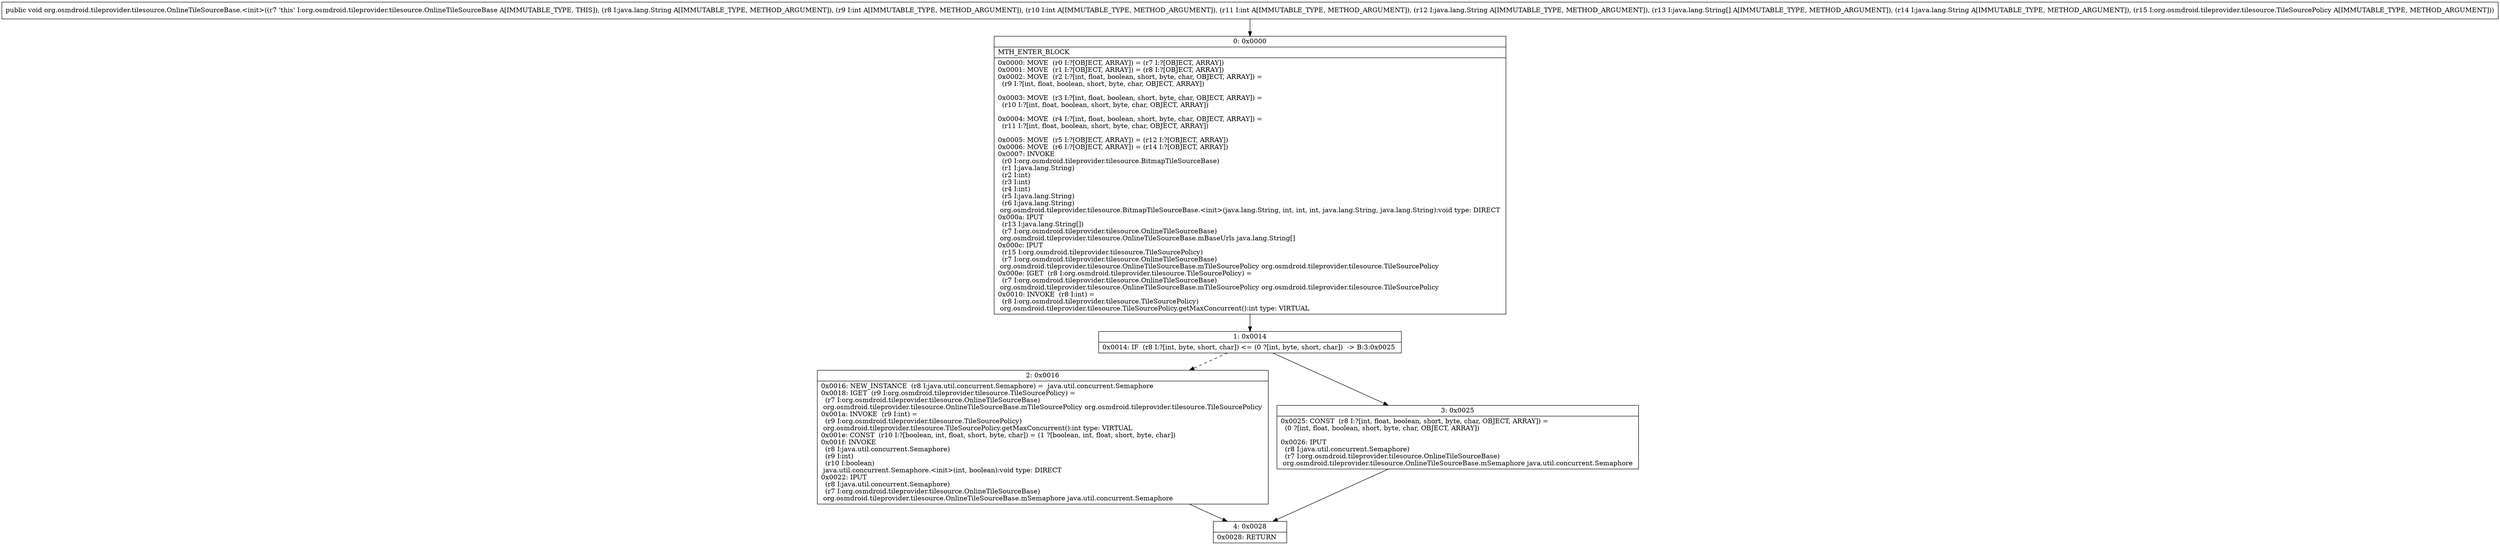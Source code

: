 digraph "CFG fororg.osmdroid.tileprovider.tilesource.OnlineTileSourceBase.\<init\>(Ljava\/lang\/String;IIILjava\/lang\/String;[Ljava\/lang\/String;Ljava\/lang\/String;Lorg\/osmdroid\/tileprovider\/tilesource\/TileSourcePolicy;)V" {
Node_0 [shape=record,label="{0\:\ 0x0000|MTH_ENTER_BLOCK\l|0x0000: MOVE  (r0 I:?[OBJECT, ARRAY]) = (r7 I:?[OBJECT, ARRAY]) \l0x0001: MOVE  (r1 I:?[OBJECT, ARRAY]) = (r8 I:?[OBJECT, ARRAY]) \l0x0002: MOVE  (r2 I:?[int, float, boolean, short, byte, char, OBJECT, ARRAY]) = \l  (r9 I:?[int, float, boolean, short, byte, char, OBJECT, ARRAY])\l \l0x0003: MOVE  (r3 I:?[int, float, boolean, short, byte, char, OBJECT, ARRAY]) = \l  (r10 I:?[int, float, boolean, short, byte, char, OBJECT, ARRAY])\l \l0x0004: MOVE  (r4 I:?[int, float, boolean, short, byte, char, OBJECT, ARRAY]) = \l  (r11 I:?[int, float, boolean, short, byte, char, OBJECT, ARRAY])\l \l0x0005: MOVE  (r5 I:?[OBJECT, ARRAY]) = (r12 I:?[OBJECT, ARRAY]) \l0x0006: MOVE  (r6 I:?[OBJECT, ARRAY]) = (r14 I:?[OBJECT, ARRAY]) \l0x0007: INVOKE  \l  (r0 I:org.osmdroid.tileprovider.tilesource.BitmapTileSourceBase)\l  (r1 I:java.lang.String)\l  (r2 I:int)\l  (r3 I:int)\l  (r4 I:int)\l  (r5 I:java.lang.String)\l  (r6 I:java.lang.String)\l org.osmdroid.tileprovider.tilesource.BitmapTileSourceBase.\<init\>(java.lang.String, int, int, int, java.lang.String, java.lang.String):void type: DIRECT \l0x000a: IPUT  \l  (r13 I:java.lang.String[])\l  (r7 I:org.osmdroid.tileprovider.tilesource.OnlineTileSourceBase)\l org.osmdroid.tileprovider.tilesource.OnlineTileSourceBase.mBaseUrls java.lang.String[] \l0x000c: IPUT  \l  (r15 I:org.osmdroid.tileprovider.tilesource.TileSourcePolicy)\l  (r7 I:org.osmdroid.tileprovider.tilesource.OnlineTileSourceBase)\l org.osmdroid.tileprovider.tilesource.OnlineTileSourceBase.mTileSourcePolicy org.osmdroid.tileprovider.tilesource.TileSourcePolicy \l0x000e: IGET  (r8 I:org.osmdroid.tileprovider.tilesource.TileSourcePolicy) = \l  (r7 I:org.osmdroid.tileprovider.tilesource.OnlineTileSourceBase)\l org.osmdroid.tileprovider.tilesource.OnlineTileSourceBase.mTileSourcePolicy org.osmdroid.tileprovider.tilesource.TileSourcePolicy \l0x0010: INVOKE  (r8 I:int) = \l  (r8 I:org.osmdroid.tileprovider.tilesource.TileSourcePolicy)\l org.osmdroid.tileprovider.tilesource.TileSourcePolicy.getMaxConcurrent():int type: VIRTUAL \l}"];
Node_1 [shape=record,label="{1\:\ 0x0014|0x0014: IF  (r8 I:?[int, byte, short, char]) \<= (0 ?[int, byte, short, char])  \-\> B:3:0x0025 \l}"];
Node_2 [shape=record,label="{2\:\ 0x0016|0x0016: NEW_INSTANCE  (r8 I:java.util.concurrent.Semaphore) =  java.util.concurrent.Semaphore \l0x0018: IGET  (r9 I:org.osmdroid.tileprovider.tilesource.TileSourcePolicy) = \l  (r7 I:org.osmdroid.tileprovider.tilesource.OnlineTileSourceBase)\l org.osmdroid.tileprovider.tilesource.OnlineTileSourceBase.mTileSourcePolicy org.osmdroid.tileprovider.tilesource.TileSourcePolicy \l0x001a: INVOKE  (r9 I:int) = \l  (r9 I:org.osmdroid.tileprovider.tilesource.TileSourcePolicy)\l org.osmdroid.tileprovider.tilesource.TileSourcePolicy.getMaxConcurrent():int type: VIRTUAL \l0x001e: CONST  (r10 I:?[boolean, int, float, short, byte, char]) = (1 ?[boolean, int, float, short, byte, char]) \l0x001f: INVOKE  \l  (r8 I:java.util.concurrent.Semaphore)\l  (r9 I:int)\l  (r10 I:boolean)\l java.util.concurrent.Semaphore.\<init\>(int, boolean):void type: DIRECT \l0x0022: IPUT  \l  (r8 I:java.util.concurrent.Semaphore)\l  (r7 I:org.osmdroid.tileprovider.tilesource.OnlineTileSourceBase)\l org.osmdroid.tileprovider.tilesource.OnlineTileSourceBase.mSemaphore java.util.concurrent.Semaphore \l}"];
Node_3 [shape=record,label="{3\:\ 0x0025|0x0025: CONST  (r8 I:?[int, float, boolean, short, byte, char, OBJECT, ARRAY]) = \l  (0 ?[int, float, boolean, short, byte, char, OBJECT, ARRAY])\l \l0x0026: IPUT  \l  (r8 I:java.util.concurrent.Semaphore)\l  (r7 I:org.osmdroid.tileprovider.tilesource.OnlineTileSourceBase)\l org.osmdroid.tileprovider.tilesource.OnlineTileSourceBase.mSemaphore java.util.concurrent.Semaphore \l}"];
Node_4 [shape=record,label="{4\:\ 0x0028|0x0028: RETURN   \l}"];
MethodNode[shape=record,label="{public void org.osmdroid.tileprovider.tilesource.OnlineTileSourceBase.\<init\>((r7 'this' I:org.osmdroid.tileprovider.tilesource.OnlineTileSourceBase A[IMMUTABLE_TYPE, THIS]), (r8 I:java.lang.String A[IMMUTABLE_TYPE, METHOD_ARGUMENT]), (r9 I:int A[IMMUTABLE_TYPE, METHOD_ARGUMENT]), (r10 I:int A[IMMUTABLE_TYPE, METHOD_ARGUMENT]), (r11 I:int A[IMMUTABLE_TYPE, METHOD_ARGUMENT]), (r12 I:java.lang.String A[IMMUTABLE_TYPE, METHOD_ARGUMENT]), (r13 I:java.lang.String[] A[IMMUTABLE_TYPE, METHOD_ARGUMENT]), (r14 I:java.lang.String A[IMMUTABLE_TYPE, METHOD_ARGUMENT]), (r15 I:org.osmdroid.tileprovider.tilesource.TileSourcePolicy A[IMMUTABLE_TYPE, METHOD_ARGUMENT])) }"];
MethodNode -> Node_0;
Node_0 -> Node_1;
Node_1 -> Node_2[style=dashed];
Node_1 -> Node_3;
Node_2 -> Node_4;
Node_3 -> Node_4;
}


